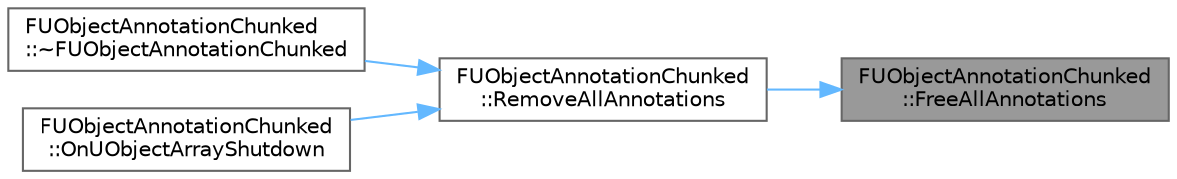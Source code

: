 digraph "FUObjectAnnotationChunked::FreeAllAnnotations"
{
 // INTERACTIVE_SVG=YES
 // LATEX_PDF_SIZE
  bgcolor="transparent";
  edge [fontname=Helvetica,fontsize=10,labelfontname=Helvetica,labelfontsize=10];
  node [fontname=Helvetica,fontsize=10,shape=box,height=0.2,width=0.4];
  rankdir="RL";
  Node1 [id="Node000001",label="FUObjectAnnotationChunked\l::FreeAllAnnotations",height=0.2,width=0.4,color="gray40", fillcolor="grey60", style="filled", fontcolor="black",tooltip="Releases all allocated memory and resets the annotation array."];
  Node1 -> Node2 [id="edge1_Node000001_Node000002",dir="back",color="steelblue1",style="solid",tooltip=" "];
  Node2 [id="Node000002",label="FUObjectAnnotationChunked\l::RemoveAllAnnotations",height=0.2,width=0.4,color="grey40", fillcolor="white", style="filled",URL="$db/d5f/classFUObjectAnnotationChunked.html#a1760ebbca12e89252184409c3bf7744f",tooltip="Removes all annotation from the annotation list."];
  Node2 -> Node3 [id="edge2_Node000002_Node000003",dir="back",color="steelblue1",style="solid",tooltip=" "];
  Node3 [id="Node000003",label="FUObjectAnnotationChunked\l::~FUObjectAnnotationChunked",height=0.2,width=0.4,color="grey40", fillcolor="white", style="filled",URL="$db/d5f/classFUObjectAnnotationChunked.html#a6baaedfc3c31d0a631b40673760817a6",tooltip=" "];
  Node2 -> Node4 [id="edge3_Node000002_Node000004",dir="back",color="steelblue1",style="solid",tooltip=" "];
  Node4 [id="Node000004",label="FUObjectAnnotationChunked\l::OnUObjectArrayShutdown",height=0.2,width=0.4,color="grey40", fillcolor="white", style="filled",URL="$db/d5f/classFUObjectAnnotationChunked.html#a1a7139e96462fef92b0bf1f1d0a373da",tooltip="Called when UObject Array is being shut down, this is where all listeners should be removed from it."];
}

